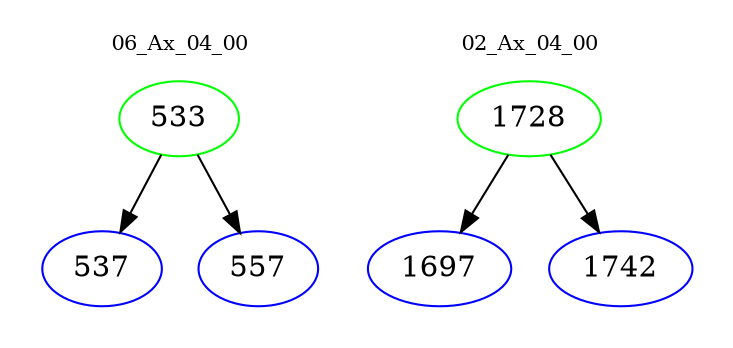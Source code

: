 digraph{
subgraph cluster_0 {
color = white
label = "06_Ax_04_00";
fontsize=10;
T0_533 [label="533", color="green"]
T0_533 -> T0_537 [color="black"]
T0_537 [label="537", color="blue"]
T0_533 -> T0_557 [color="black"]
T0_557 [label="557", color="blue"]
}
subgraph cluster_1 {
color = white
label = "02_Ax_04_00";
fontsize=10;
T1_1728 [label="1728", color="green"]
T1_1728 -> T1_1697 [color="black"]
T1_1697 [label="1697", color="blue"]
T1_1728 -> T1_1742 [color="black"]
T1_1742 [label="1742", color="blue"]
}
}
